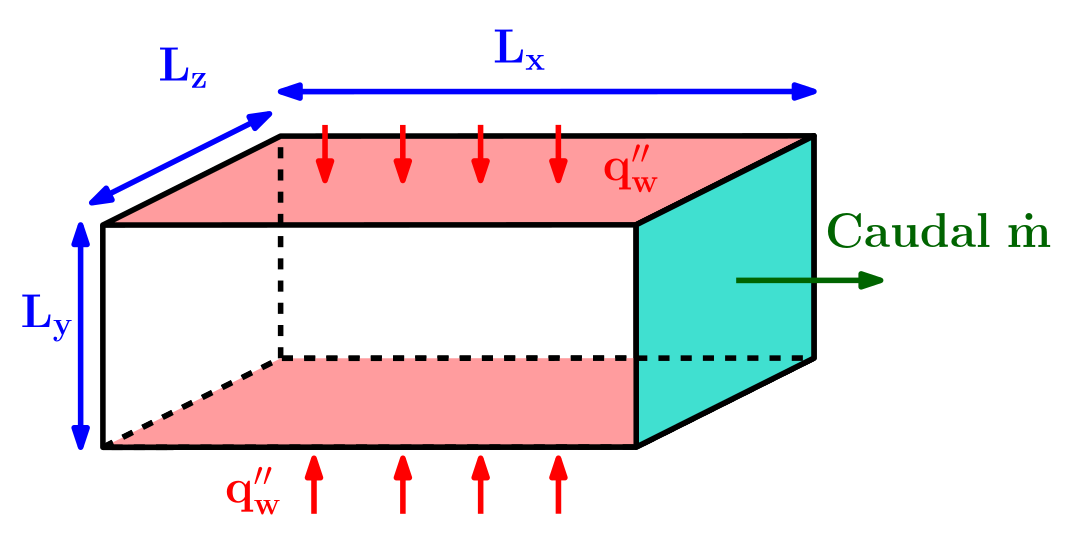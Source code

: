 <?xml version="1.0"?>
<!DOCTYPE ipe SYSTEM "ipe.dtd">
<ipe version="70218" creator="Ipe 7.2.24">
<info created="D:20250830165357" modified="D:20250830175324"/>
<ipestyle name="basic">
<symbol name="arrow/arc(spx)">
<path stroke="sym-stroke" fill="sym-stroke" pen="sym-pen">
0 0 m
-1 0.333 l
-1 -0.333 l
h
</path>
</symbol>
<symbol name="arrow/farc(spx)">
<path stroke="sym-stroke" fill="white" pen="sym-pen">
0 0 m
-1 0.333 l
-1 -0.333 l
h
</path>
</symbol>
<symbol name="arrow/ptarc(spx)">
<path stroke="sym-stroke" fill="sym-stroke" pen="sym-pen">
0 0 m
-1 0.333 l
-0.8 0 l
-1 -0.333 l
h
</path>
</symbol>
<symbol name="arrow/fptarc(spx)">
<path stroke="sym-stroke" fill="white" pen="sym-pen">
0 0 m
-1 0.333 l
-0.8 0 l
-1 -0.333 l
h
</path>
</symbol>
<symbol name="mark/circle(sx)" transformations="translations">
<path fill="sym-stroke">
0.6 0 0 0.6 0 0 e
0.4 0 0 0.4 0 0 e
</path>
</symbol>
<symbol name="mark/disk(sx)" transformations="translations">
<path fill="sym-stroke">
0.6 0 0 0.6 0 0 e
</path>
</symbol>
<symbol name="mark/fdisk(sfx)" transformations="translations">
<group>
<path fill="sym-fill">
0.5 0 0 0.5 0 0 e
</path>
<path fill="sym-stroke" fillrule="eofill">
0.6 0 0 0.6 0 0 e
0.4 0 0 0.4 0 0 e
</path>
</group>
</symbol>
<symbol name="mark/box(sx)" transformations="translations">
<path fill="sym-stroke" fillrule="eofill">
-0.6 -0.6 m
0.6 -0.6 l
0.6 0.6 l
-0.6 0.6 l
h
-0.4 -0.4 m
0.4 -0.4 l
0.4 0.4 l
-0.4 0.4 l
h
</path>
</symbol>
<symbol name="mark/square(sx)" transformations="translations">
<path fill="sym-stroke">
-0.6 -0.6 m
0.6 -0.6 l
0.6 0.6 l
-0.6 0.6 l
h
</path>
</symbol>
<symbol name="mark/fsquare(sfx)" transformations="translations">
<group>
<path fill="sym-fill">
-0.5 -0.5 m
0.5 -0.5 l
0.5 0.5 l
-0.5 0.5 l
h
</path>
<path fill="sym-stroke" fillrule="eofill">
-0.6 -0.6 m
0.6 -0.6 l
0.6 0.6 l
-0.6 0.6 l
h
-0.4 -0.4 m
0.4 -0.4 l
0.4 0.4 l
-0.4 0.4 l
h
</path>
</group>
</symbol>
<symbol name="mark/cross(sx)" transformations="translations">
<group>
<path fill="sym-stroke">
-0.43 -0.57 m
0.57 0.43 l
0.43 0.57 l
-0.57 -0.43 l
h
</path>
<path fill="sym-stroke">
-0.43 0.57 m
0.57 -0.43 l
0.43 -0.57 l
-0.57 0.43 l
h
</path>
</group>
</symbol>
<symbol name="arrow/fnormal(spx)">
<path stroke="sym-stroke" fill="white" pen="sym-pen">
0 0 m
-1 0.333 l
-1 -0.333 l
h
</path>
</symbol>
<symbol name="arrow/pointed(spx)">
<path stroke="sym-stroke" fill="sym-stroke" pen="sym-pen">
0 0 m
-1 0.333 l
-0.8 0 l
-1 -0.333 l
h
</path>
</symbol>
<symbol name="arrow/fpointed(spx)">
<path stroke="sym-stroke" fill="white" pen="sym-pen">
0 0 m
-1 0.333 l
-0.8 0 l
-1 -0.333 l
h
</path>
</symbol>
<symbol name="arrow/linear(spx)">
<path stroke="sym-stroke" pen="sym-pen">
-1 0.333 m
0 0 l
-1 -0.333 l
</path>
</symbol>
<symbol name="arrow/fdouble(spx)">
<path stroke="sym-stroke" fill="white" pen="sym-pen">
0 0 m
-1 0.333 l
-1 -0.333 l
h
-1 0 m
-2 0.333 l
-2 -0.333 l
h
</path>
</symbol>
<symbol name="arrow/double(spx)">
<path stroke="sym-stroke" fill="sym-stroke" pen="sym-pen">
0 0 m
-1 0.333 l
-1 -0.333 l
h
-1 0 m
-2 0.333 l
-2 -0.333 l
h
</path>
</symbol>
<symbol name="arrow/mid-normal(spx)">
<path stroke="sym-stroke" fill="sym-stroke" pen="sym-pen">
0.5 0 m
-0.5 0.333 l
-0.5 -0.333 l
h
</path>
</symbol>
<symbol name="arrow/mid-fnormal(spx)">
<path stroke="sym-stroke" fill="white" pen="sym-pen">
0.5 0 m
-0.5 0.333 l
-0.5 -0.333 l
h
</path>
</symbol>
<symbol name="arrow/mid-pointed(spx)">
<path stroke="sym-stroke" fill="sym-stroke" pen="sym-pen">
0.5 0 m
-0.5 0.333 l
-0.3 0 l
-0.5 -0.333 l
h
</path>
</symbol>
<symbol name="arrow/mid-fpointed(spx)">
<path stroke="sym-stroke" fill="white" pen="sym-pen">
0.5 0 m
-0.5 0.333 l
-0.3 0 l
-0.5 -0.333 l
h
</path>
</symbol>
<symbol name="arrow/mid-double(spx)">
<path stroke="sym-stroke" fill="sym-stroke" pen="sym-pen">
1 0 m
0 0.333 l
0 -0.333 l
h
0 0 m
-1 0.333 l
-1 -0.333 l
h
</path>
</symbol>
<symbol name="arrow/mid-fdouble(spx)">
<path stroke="sym-stroke" fill="white" pen="sym-pen">
1 0 m
0 0.333 l
0 -0.333 l
h
0 0 m
-1 0.333 l
-1 -0.333 l
h
</path>
</symbol>
<anglesize name="22.5 deg" value="22.5"/>
<anglesize name="30 deg" value="30"/>
<anglesize name="45 deg" value="45"/>
<anglesize name="60 deg" value="60"/>
<anglesize name="90 deg" value="90"/>
<arrowsize name="large" value="10"/>
<arrowsize name="small" value="5"/>
<arrowsize name="tiny" value="3"/>
<color name="blue" value="0 0 1"/>
<color name="brown" value="0.647 0.165 0.165"/>
<color name="darkblue" value="0 0 0.545"/>
<color name="darkcyan" value="0 0.545 0.545"/>
<color name="darkgray" value="0.663"/>
<color name="darkgreen" value="0 0.392 0"/>
<color name="darkmagenta" value="0.545 0 0.545"/>
<color name="darkorange" value="1 0.549 0"/>
<color name="darkred" value="0.545 0 0"/>
<color name="gold" value="1 0.843 0"/>
<color name="gray" value="0.745"/>
<color name="green" value="0 1 0"/>
<color name="lightblue" value="0.678 0.847 0.902"/>
<color name="lightcyan" value="0.878 1 1"/>
<color name="lightgray" value="0.827"/>
<color name="lightgreen" value="0.565 0.933 0.565"/>
<color name="lightyellow" value="1 1 0.878"/>
<color name="navy" value="0 0 0.502"/>
<color name="orange" value="1 0.647 0"/>
<color name="pink" value="1 0.753 0.796"/>
<color name="purple" value="0.627 0.125 0.941"/>
<color name="red" value="1 0 0"/>
<color name="seagreen" value="0.18 0.545 0.341"/>
<color name="turquoise" value="0.251 0.878 0.816"/>
<color name="violet" value="0.933 0.51 0.933"/>
<color name="yellow" value="1 1 0"/>
<dashstyle name="dash dot dotted" value="[4 2 1 2 1 2] 0"/>
<dashstyle name="dash dotted" value="[4 2 1 2] 0"/>
<dashstyle name="dashed" value="[4] 0"/>
<dashstyle name="dotted" value="[1 3] 0"/>
<gridsize name="10 pts (~3.5 mm)" value="10"/>
<gridsize name="14 pts (~5 mm)" value="14"/>
<gridsize name="16 pts (~6 mm)" value="16"/>
<gridsize name="20 pts (~7 mm)" value="20"/>
<gridsize name="28 pts (~10 mm)" value="28"/>
<gridsize name="32 pts (~12 mm)" value="32"/>
<gridsize name="4 pts" value="4"/>
<gridsize name="56 pts (~20 mm)" value="56"/>
<gridsize name="8 pts (~3 mm)" value="8"/>
<opacity name="10%" value="0.1"/>
<opacity name="30%" value="0.3"/>
<opacity name="50%" value="0.5"/>
<opacity name="75%" value="0.75"/>
<pen name="fat" value="1.2"/>
<pen name="heavier" value="0.8"/>
<pen name="ultrafat" value="2"/>
<symbolsize name="large" value="5"/>
<symbolsize name="small" value="2"/>
<symbolsize name="tiny" value="1.1"/>
<textsize name="Huge" value="\Huge"/>
<textsize name="LARGE" value="\LARGE"/>
<textsize name="Large" value="\Large"/>
<textsize name="footnote" value="\footnotesize"/>
<textsize name="huge" value="\huge"/>
<textsize name="large" value="\large"/>
<textsize name="small" value="\small"/>
<textsize name="tiny" value="\tiny"/>
<textstyle name="center" begin="\begin{center}" end="\end{center}"/>
<textstyle name="item" begin="\begin{itemize}\item{}" end="\end{itemize}"/>
<textstyle name="itemize" begin="\begin{itemize}" end="\end{itemize}"/>
<tiling name="falling" angle="-60" step="4" width="1"/>
<tiling name="rising" angle="30" step="4" width="1"/>
</ipestyle>
<page>
<layer name="alpha"/>
<view layers="alpha" active="alpha"/>
<path layer="alpha" matrix="1 0.00046866 -0.00046866 1 -13.5474 0.861867" stroke="black" fill="1 0.612 0.62" pen="ultrafat">
128 640 m
192 672 l
384 672 l
320 640 l
h
</path>
<path matrix="1 0.00046866 -0.00046866 1 -13.5474 0.861867" stroke="black" fill="turquoise" pen="ultrafat">
320 640 m
320 560 l
384 592 l
384 672 l
h
</path>
<path matrix="1 0.00046866 -0.00046866 1 -13.5474 0.861867" stroke="black" pen="ultrafat">
128 640 m
128 560 l
320 560 l
</path>
<path matrix="1 0.00046866 -0.00046866 1 -13.5474 0.861867" stroke="black" dash="dashed" pen="ultrafat">
128 560 m
192 592 l
384 592 l
</path>
<path matrix="1 0.00046866 -0.00046866 1 -13.5474 0.861867" stroke="black" dash="dashed" pen="ultrafat">
192 592 m
192 672 l
</path>
<path matrix="1 0.00046866 -0.00046866 1 -13.5474 0.861867" stroke="black" fill="1 0.612 0.62" dash="dashed" pen="ultrafat">
128 560 m
192 592 l
384 592 l
320 560 l
h
</path>
<path matrix="1 0.00046866 -0.00046866 1 -13.5474 0.861867" stroke="black" fill="turquoise" pen="ultrafat">
320 640 m
320 560 l
384 592 l
384 672 l
h
</path>
<path matrix="1 0.00046866 -0.00046866 1 -13.5474 0.861867" stroke="black" fill="turquoise" dash="dashed" pen="ultrafat">
320 592 m
384 592 l
</path>
<path matrix="1 0.00046866 -0.00046866 1 -13.5474 0.861867" stroke="black" fill="turquoise" pen="ultrafat">
128 560 m
320 560 l
</path>
<path matrix="0.00022039 -1 1 0.00022039 -373.893 872.846" stroke="darkgreen" pen="ultrafat" arrow="normal/normal">
252 716 m
252 768 l
</path>
<path matrix="0.00022039 -1 1 0.00022039 -373.893 872.846" stroke="red" pen="ultrafat" rarrow="normal/normal">
316 624 m
336 624 l
</path>
<text matrix="0.00022039 -1 1 0.00022039 -401.902 892.846" transformations="translations" pos="260 776" stroke="darkgreen" type="label" width="81.525" height="11.955" depth="0" valign="baseline" size="LARGE" style="math">\textbf{Caudal}  \hspace{2mm} \mathbf{\dot{m}}</text>
<text matrix="0.00022039 -1 1 0.00022039 -461.901 900.829" transformations="translations" pos="360 620" stroke="red" type="label" width="20.62" height="12.885" depth="4.26" valign="baseline" size="LARGE" style="math">\mathbf{q&apos;&apos;_w}</text>
<text matrix="0.00022039 -1 1 0.00022039 -325.927 1016.86" transformations="translations" pos="360 620" stroke="red" type="label" width="20.62" height="12.885" depth="4.26" valign="baseline" size="LARGE" style="math">\mathbf{q&apos;&apos;_w}</text>
<path matrix="0.00022039 -1 1 0.00022039 -345.893 872.853" stroke="red" pen="ultrafat" rarrow="normal/normal">
316 624 m
336 624 l
</path>
<path matrix="0.00022039 -1 1 0.00022039 -401.893 872.84" stroke="red" pen="ultrafat" rarrow="normal/normal">
316 624 m
336 624 l
</path>
<path matrix="0.00022039 -1 1 0.00022039 -433.893 872.833" stroke="red" pen="ultrafat" rarrow="normal/normal">
316 624 m
336 624 l
</path>
<path matrix="-0.00022039 1 -1 -0.00022039 818.225 341.109" stroke="red" pen="ultrafat" rarrow="normal/normal">
316 624 m
336 624 l
</path>
<path matrix="-0.00022039 1 -1 -0.00022039 846.225 341.115" stroke="red" pen="ultrafat" rarrow="normal/normal">
316 624 m
336 624 l
</path>
<path matrix="-0.00022039 1 -1 -0.00022039 874.225 341.122" stroke="red" pen="ultrafat" rarrow="normal/normal">
316 624 m
336 624 l
</path>
<path matrix="-0.00022039 1 -1 -0.00022039 902.225 341.128" stroke="red" pen="ultrafat" rarrow="normal/normal">
316 624 m
336 624 l
</path>
<path stroke="white" pen="ultrafat">
468 720 m
78.1409 720.946 l
78.1832 528.946 l
468 532 l
h
</path>
<path matrix="0.00022039 -1 1 0.00022039 -373.893 872.846" stroke="blue" pen="ultrafat" arrow="normal/normal" rarrow="normal/normal">
232 480 m
312 480 l
</path>
<path matrix="0.00022039 -1 1 0.00022039 -373.893 872.846" stroke="blue" pen="ultrafat" arrow="normal/normal" rarrow="normal/normal">
224 484 m
192 548 l
</path>
<path matrix="0.00022039 -1 1 0.00022039 -373.893 872.846" stroke="blue" pen="ultrafat" arrow="normal/normal" rarrow="normal/normal">
184 552 m
184 744 l
</path>
<text matrix="0.00022039 -1 1 0.00022039 -385.46 863.281" transformations="translations" pos="164 640" stroke="blue" type="label" width="19.233" height="11.814" depth="2.58" valign="baseline" size="LARGE" style="math">\mathbf{L_x}</text>
<text matrix="0.00022039 -1 1 0.00022039 -505.889 856.817" transformations="translations" pos="164 640" stroke="blue" type="label" width="18.112" height="11.814" depth="2.58" valign="baseline" size="LARGE" style="math">\mathbf{L_z}</text>
<text matrix="0.00022039 -1 1 0.00022039 -555.545 767.944" transformations="translations" pos="164 640" stroke="blue" type="label" width="19.42" height="11.809" depth="4.91" valign="baseline" size="LARGE" style="math">\mathbf{L_y}</text>
</page>
</ipe>
